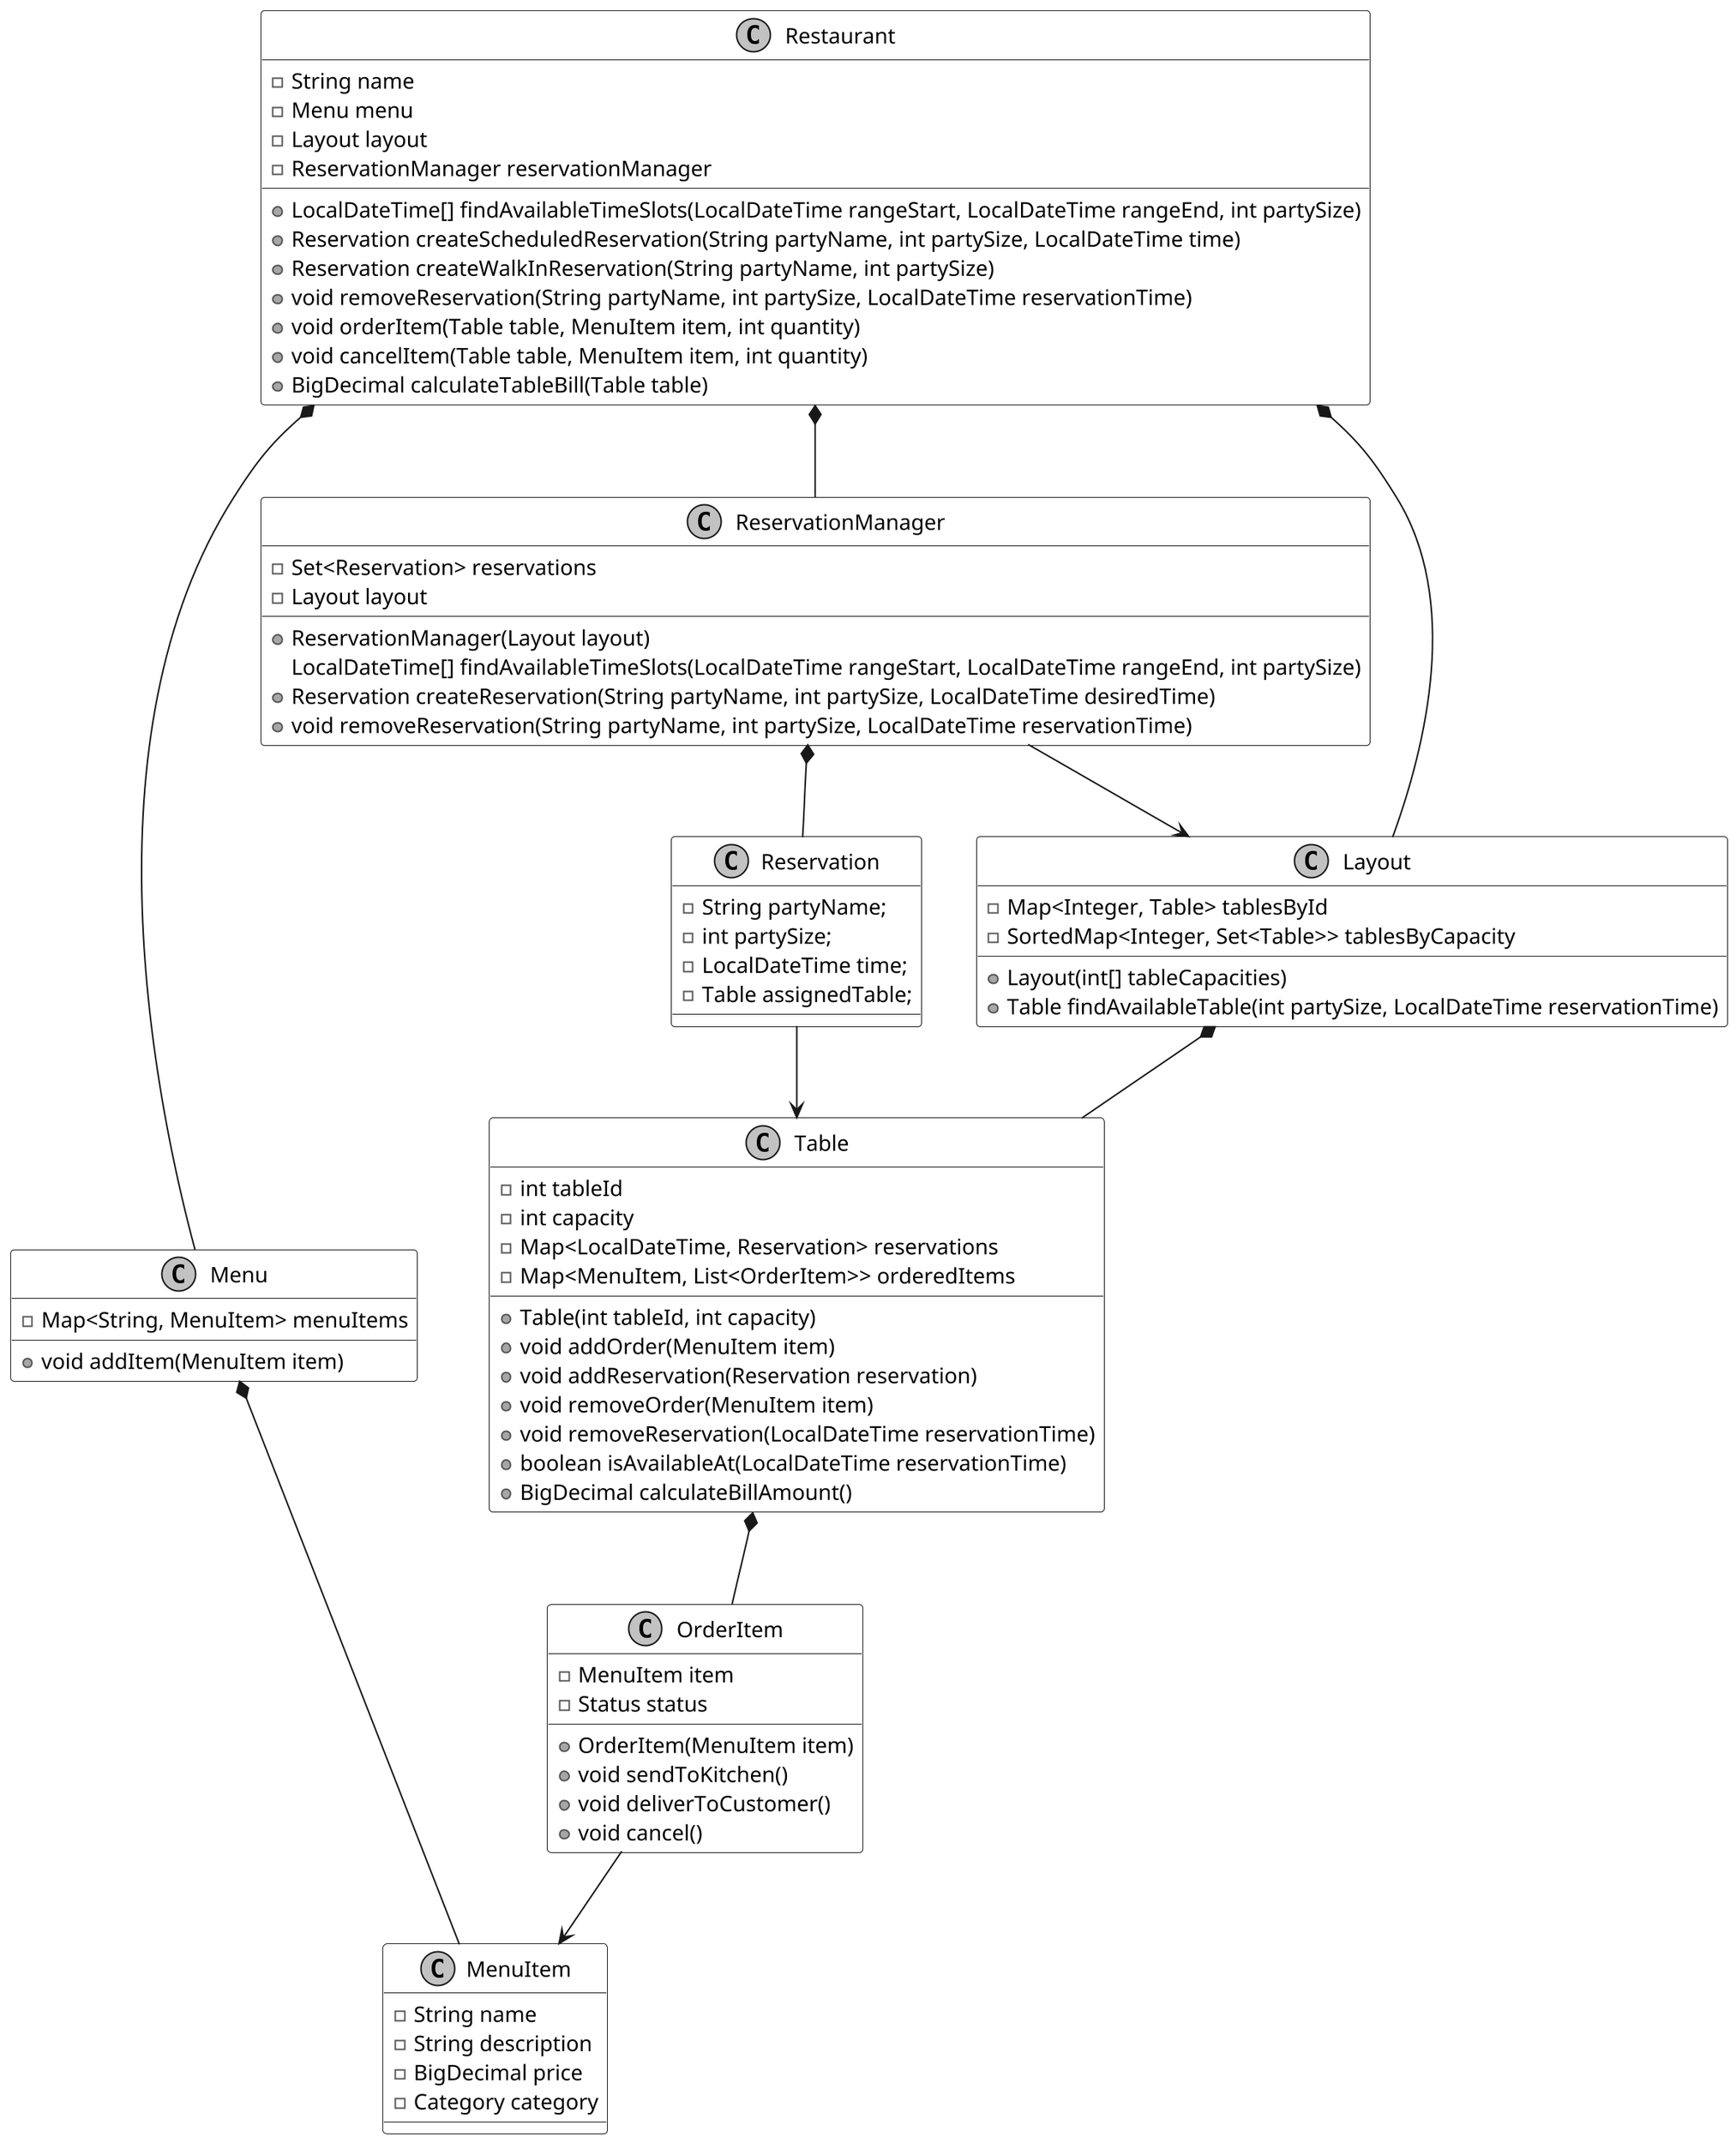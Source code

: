 @startuml
skinparam monochrome true
skinparam backgroundColor #FFFFFF
skinparam classBackgroundColor #FFFFFF
skinparam dpi 200

class Restaurant {
    - String name
    - Menu menu
    - Layout layout
    - ReservationManager reservationManager

    + LocalDateTime[] findAvailableTimeSlots(LocalDateTime rangeStart, LocalDateTime rangeEnd, int partySize)
    + Reservation createScheduledReservation(String partyName, int partySize, LocalDateTime time)
    + Reservation createWalkInReservation(String partyName, int partySize)
    + void removeReservation(String partyName, int partySize, LocalDateTime reservationTime)
    + void orderItem(Table table, MenuItem item, int quantity)
    + void cancelItem(Table table, MenuItem item, int quantity)
    + BigDecimal calculateTableBill(Table table)
}

class Menu {
    - Map<String, MenuItem> menuItems
    + void addItem(MenuItem item)
}

class MenuItem {
    - String name
    - String description
    - BigDecimal price
    - Category category
}

class Reservation {
    - String partyName;
    - int partySize;
    - LocalDateTime time;
    - Table assignedTable;
}

class ReservationManager {
    - Set<Reservation> reservations
    - Layout layout

    + ReservationManager(Layout layout)
LocalDateTime[] findAvailableTimeSlots(LocalDateTime rangeStart, LocalDateTime rangeEnd, int partySize)
    + Reservation createReservation(String partyName, int partySize, LocalDateTime desiredTime)
    + void removeReservation(String partyName, int partySize, LocalDateTime reservationTime)
}

class Table {
    - int tableId
    - int capacity
    - Map<LocalDateTime, Reservation> reservations
    - Map<MenuItem, List<OrderItem>> orderedItems

    + Table(int tableId, int capacity)
    + void addOrder(MenuItem item)
    + void addReservation(Reservation reservation)
    + void removeOrder(MenuItem item)
    + void removeReservation(LocalDateTime reservationTime)
    + boolean isAvailableAt(LocalDateTime reservationTime)
    + BigDecimal calculateBillAmount()
}

class OrderItem {
    - MenuItem item
    - Status status

    + OrderItem(MenuItem item)
    + void sendToKitchen()
    + void deliverToCustomer()
    + void cancel()
}

class Layout {
    - Map<Integer, Table> tablesById
    - SortedMap<Integer, Set<Table>> tablesByCapacity

    + Layout(int[] tableCapacities)
    + Table findAvailableTable(int partySize, LocalDateTime reservationTime)
}

Restaurant *-- Menu
Restaurant *-- Layout
Restaurant *-- ReservationManager
Menu *-- MenuItem
ReservationManager *-- Reservation
ReservationManager --> Layout
Layout *-- Table
Table *-- OrderItem
OrderItem --> MenuItem
Reservation --> Table

@enduml
